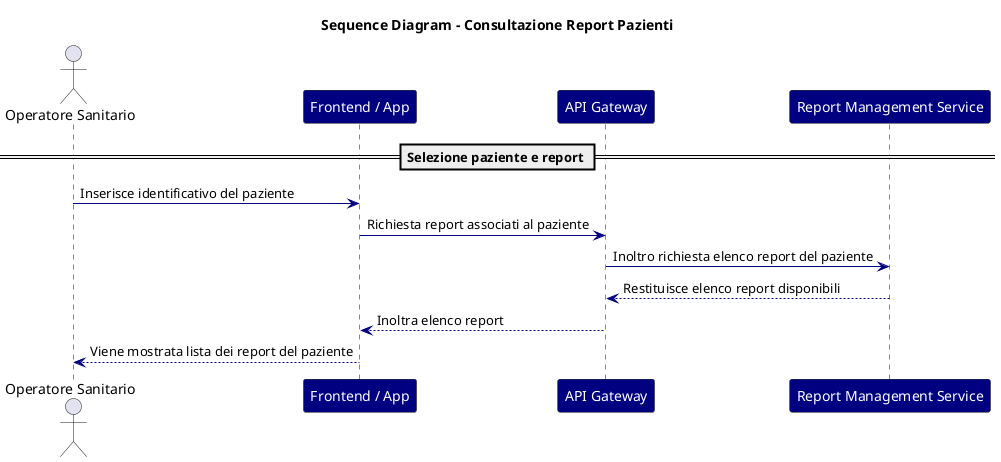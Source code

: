 @startuml sequence_diagram_REPORT_CONSULTATION
title Sequence Diagram - Consultazione Report Pazienti

skinparam backgroundColor #FFFFFF
skinparam sequence {
  ArrowColor #000080
  LifeLineBorderColor #000080
  LifeLineBackgroundColor #C0392B
  ParticipantBackgroundColor #000080
  ParticipantFontColor #FFFFFF
  FontColor #000060
}

actor Operatore as "Operatore Sanitario"
participant FE as "Frontend / App"
participant APIG as "API Gateway"
participant REP as "Report Management Service"


== Selezione paziente e report ==
Operatore -> FE : Inserisce identificativo del paziente
FE -> APIG : Richiesta report associati al paziente
APIG -> REP : Inoltro richiesta elenco report del paziente
REP --> APIG : Restituisce elenco report disponibili
APIG --> FE : Inoltra elenco report
FE --> Operatore : Viene mostrata lista dei report del paziente

@enduml

